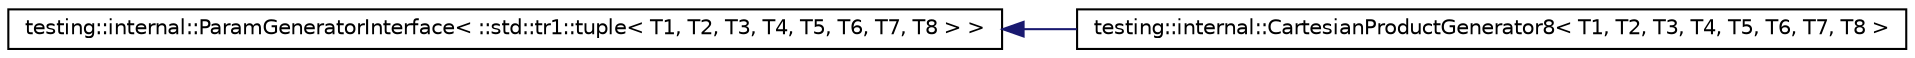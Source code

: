 digraph G
{
  edge [fontname="Helvetica",fontsize="10",labelfontname="Helvetica",labelfontsize="10"];
  node [fontname="Helvetica",fontsize="10",shape=record];
  rankdir="LR";
  Node1 [label="testing::internal::ParamGeneratorInterface\< ::std::tr1::tuple\< T1, T2, T3, T4, T5, T6, T7, T8 \> \>",height=0.2,width=0.4,color="black", fillcolor="white", style="filled",URL="$classtesting_1_1internal_1_1ParamGeneratorInterface.html"];
  Node1 -> Node2 [dir="back",color="midnightblue",fontsize="10",style="solid",fontname="Helvetica"];
  Node2 [label="testing::internal::CartesianProductGenerator8\< T1, T2, T3, T4, T5, T6, T7, T8 \>",height=0.2,width=0.4,color="black", fillcolor="white", style="filled",URL="$classtesting_1_1internal_1_1CartesianProductGenerator8.html"];
}
